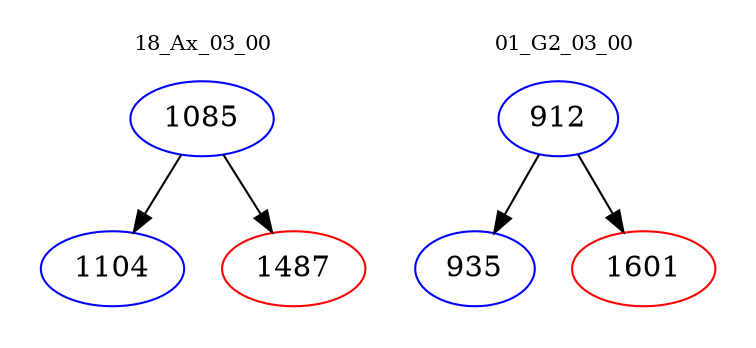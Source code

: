 digraph{
subgraph cluster_0 {
color = white
label = "18_Ax_03_00";
fontsize=10;
T0_1085 [label="1085", color="blue"]
T0_1085 -> T0_1104 [color="black"]
T0_1104 [label="1104", color="blue"]
T0_1085 -> T0_1487 [color="black"]
T0_1487 [label="1487", color="red"]
}
subgraph cluster_1 {
color = white
label = "01_G2_03_00";
fontsize=10;
T1_912 [label="912", color="blue"]
T1_912 -> T1_935 [color="black"]
T1_935 [label="935", color="blue"]
T1_912 -> T1_1601 [color="black"]
T1_1601 [label="1601", color="red"]
}
}
